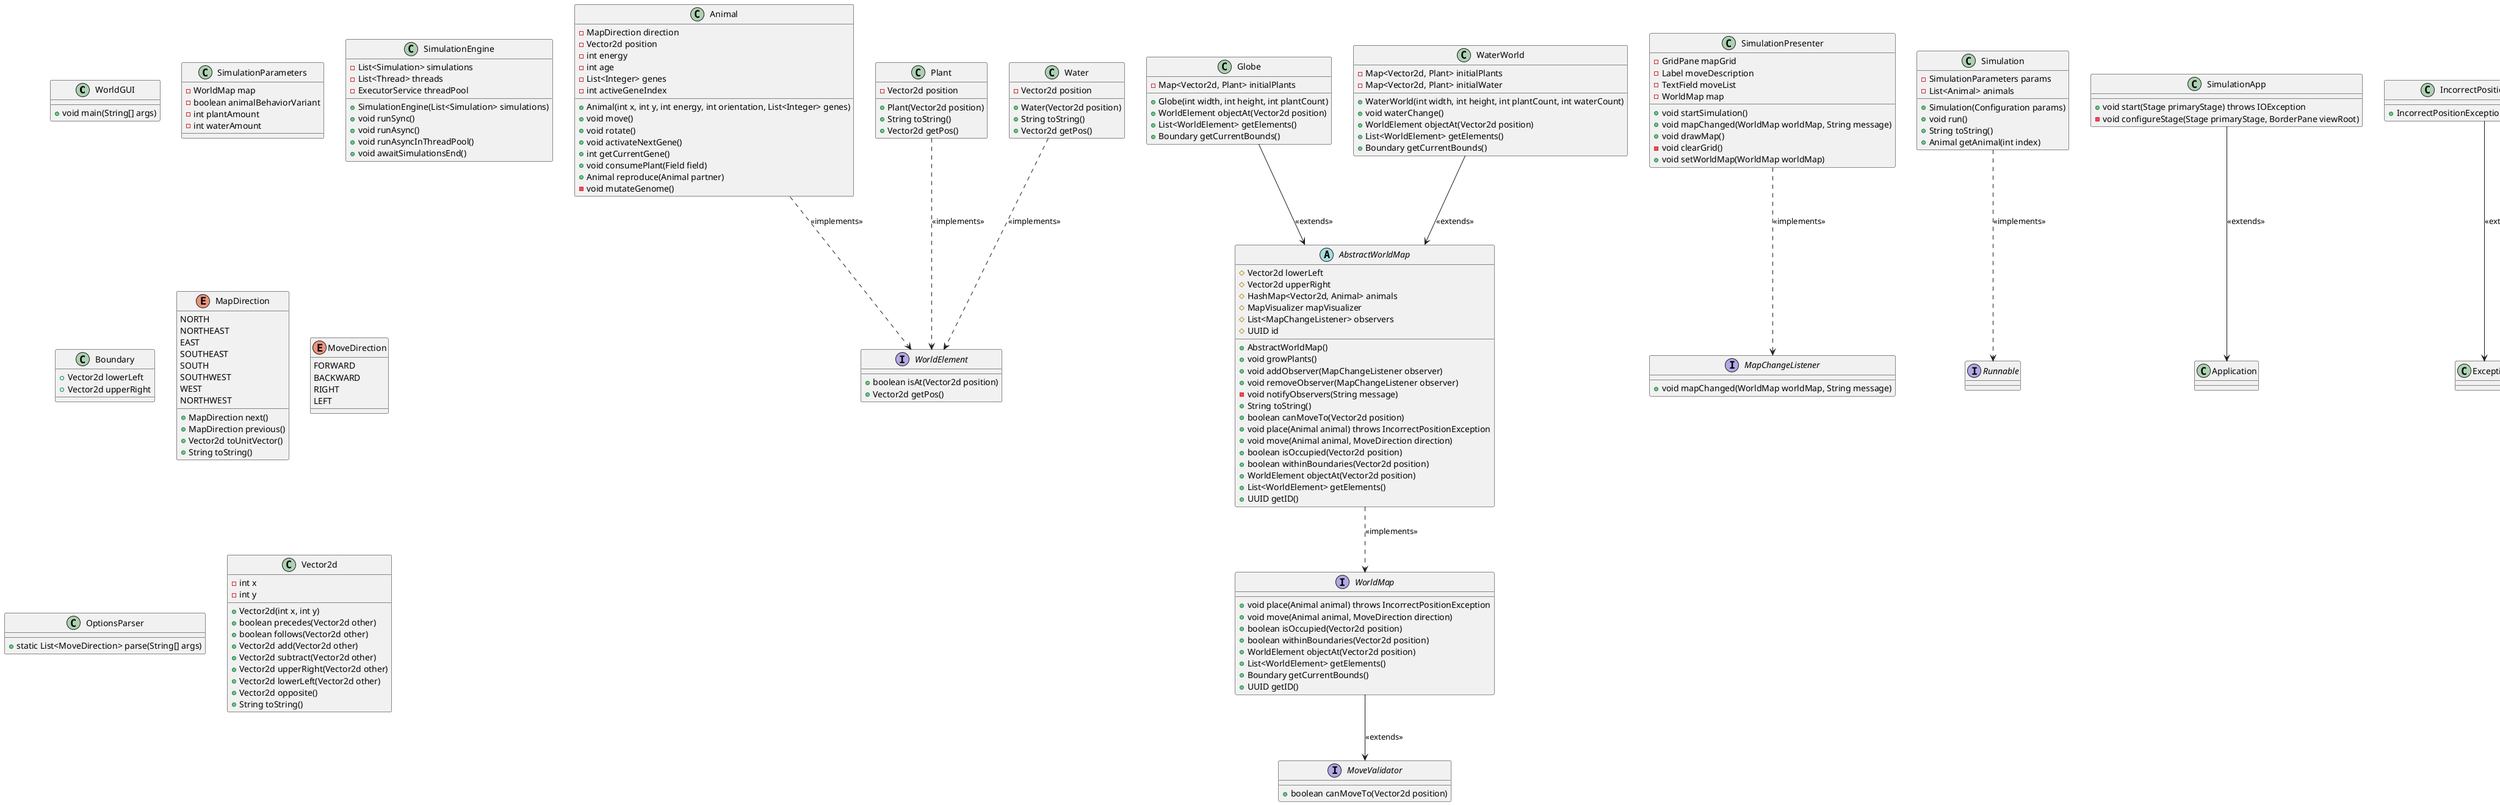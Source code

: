 @startuml

class WorldGUI {
    + void main(String[] args)
}



interface WorldElement {
    + boolean isAt(Vector2d position)
    + Vector2d getPos()
}

class Animal {
    - MapDirection direction
    - Vector2d position
    - int energy
    - int age
    - List<Integer> genes
    - int activeGeneIndex
    + Animal(int x, int y, int energy, int orientation, List<Integer> genes)
    + void move()
    + void rotate()
    + void activateNextGene()
    + int getCurrentGene()
    + void consumePlant(Field field)
    + Animal reproduce(Animal partner)
    - void mutateGenome()
}

class Plant {
    - Vector2d position
    + Plant(Vector2d position)
    + String toString()
    + Vector2d getPos()
}

class Water {
    - Vector2d position
    + Water(Vector2d position)
    + String toString()
    + Vector2d getPos()
}



interface MoveValidator {
    + boolean canMoveTo(Vector2d position)
}

interface WorldMap {
    + void place(Animal animal) throws IncorrectPositionException
    + void move(Animal animal, MoveDirection direction)
    + boolean isOccupied(Vector2d position)
    + boolean withinBoundaries(Vector2d position)
    + WorldElement objectAt(Vector2d position)
    + List<WorldElement> getElements()
    + Boundary getCurrentBounds()
    + UUID getID()
}

abstract class AbstractWorldMap {
    # Vector2d lowerLeft
    # Vector2d upperRight
    # HashMap<Vector2d, Animal> animals
    # MapVisualizer mapVisualizer
    # List<MapChangeListener> observers
    # UUID id
    + AbstractWorldMap()
    + void growPlants()
    + void addObserver(MapChangeListener observer)
    + void removeObserver(MapChangeListener observer)
    - void notifyObservers(String message)
    + String toString()
    + boolean canMoveTo(Vector2d position)
    + void place(Animal animal) throws IncorrectPositionException
    + void move(Animal animal, MoveDirection direction)
    + boolean isOccupied(Vector2d position)
    + boolean withinBoundaries(Vector2d position)
    + WorldElement objectAt(Vector2d position)
    + List<WorldElement> getElements()
    + UUID getID()
}

class Globe {
    - Map<Vector2d, Plant> initialPlants
    + Globe(int width, int height, int plantCount)
    + WorldElement objectAt(Vector2d position)
    + List<WorldElement> getElements()
    + Boundary getCurrentBounds()
}

class WaterWorld {
    - Map<Vector2d, Plant> initialPlants
    - Map<Vector2d, Plant> initialWater
    + WaterWorld(int width, int height, int plantCount, int waterCount)
    + void waterChange()
    + WorldElement objectAt(Vector2d position)
    + List<WorldElement> getElements()
    + Boundary getCurrentBounds()
}



interface MapChangeListener {
    + void mapChanged(WorldMap worldMap, String message)
}

class SimulationPresenter {
    - GridPane mapGrid
    - Label moveDescription
    - TextField moveList
    - WorldMap map
    + void startSimulation()
    + void mapChanged(WorldMap worldMap, String message)
    + void drawMap()
    - void clearGrid()
    + void setWorldMap(WorldMap worldMap)
}



class SimulationParameters {
    - WorldMap map
    - boolean animalBehaviorVariant
    - int plantAmount
    - int waterAmount
}

class Simulation {
    - SimulationParameters params
    - List<Animal> animals
    + Simulation(Configuration params)
    + void run()
    + String toString()
    + Animal getAnimal(int index)
}

class SimulationApp {
    + void start(Stage primaryStage) throws IOException
    - void configureStage(Stage primaryStage, BorderPane viewRoot)
}

class SimulationEngine {
    - List<Simulation> simulations
    - List<Thread> threads
    - ExecutorService threadPool
    + SimulationEngine(List<Simulation> simulations)
    + void runSync()
    + void runAsync()
    + void runAsyncInThreadPool()
    + void awaitSimulationsEnd()
}



class Boundary {
    + Vector2d lowerLeft
    + Vector2d upperRight
}

class IncorrectPositionException {
    + IncorrectPositionException(Vector2d position)
}

enum MapDirection {
    NORTH
    NORTHEAST
    EAST
    SOUTHEAST
    SOUTH
    SOUTHWEST
    WEST
    NORTHWEST

    + MapDirection next()
    + MapDirection previous()
    + Vector2d toUnitVector()
    + String toString()
}

enum MoveDirection {
    FORWARD
    BACKWARD
    RIGHT
    LEFT
}

class OptionsParser {
    + static List<MoveDirection> parse(String[] args)
}

class RandomPositionGenerator {
    - List<Vector2d> positions
    + RandomPositionGenerator(int maxWidth, int maxHeight, int count)
    + Iterator<Vector2d> iterator()
    + Vector2d getHead()
    + Vector2d getTail()
    + int getIndex(Vector2d pos)
    + Vector2d getPos(int index)
}

class RandomPositionIterator {
    - RandomPositionGenerator generator
    - Vector2d current
    + RandomPositionIterator(RandomPositionGenerator generator)
    + boolean hasNext()
    + Vector2d next()
    + void remove()
}

class Vector2d {
    - int x
    - int y
    + Vector2d(int x, int y)
    + boolean precedes(Vector2d other)
    + boolean follows(Vector2d other)
    + Vector2d add(Vector2d other)
    + Vector2d subtract(Vector2d other)
    + Vector2d upperRight(Vector2d other)
    + Vector2d lowerLeft(Vector2d other)
    + Vector2d opposite()
    + String toString()
}



interface Runnable {}
class Application {}



Animal ..> WorldElement : <<implements>>
Plant ..> WorldElement : <<implements>>
Water ..> WorldElement : <<implements>>
WorldMap --> MoveValidator : <<extends>>
AbstractWorldMap ..> WorldMap : <<implements>>
Globe --> AbstractWorldMap : <<extends>>
WaterWorld --> AbstractWorldMap : <<extends>>
SimulationPresenter ..> MapChangeListener : <<implements>>
Simulation ..> Runnable : <<implements>>
SimulationApp --> Application : <<extends>>
IncorrectPositionException --> Exception : <<extends>>

RandomPositionGenerator --* RandomPositionIterator : <<contains>>

/'
SimulationApp --o SimulationPresenter : <<uses>>
SimulationEngine --o Simulation : <<uses>>
Boundary --o Vector2d : <<uses>>
IncorrectPositionException --o Vector2d : <<uses>>
MapDirection --o Vector2d : <<uses>>
MapVisualizer --o WorldMap : <<uses>>
MapVisualizer --o Vector2d : <<uses>>
'/



@enduml